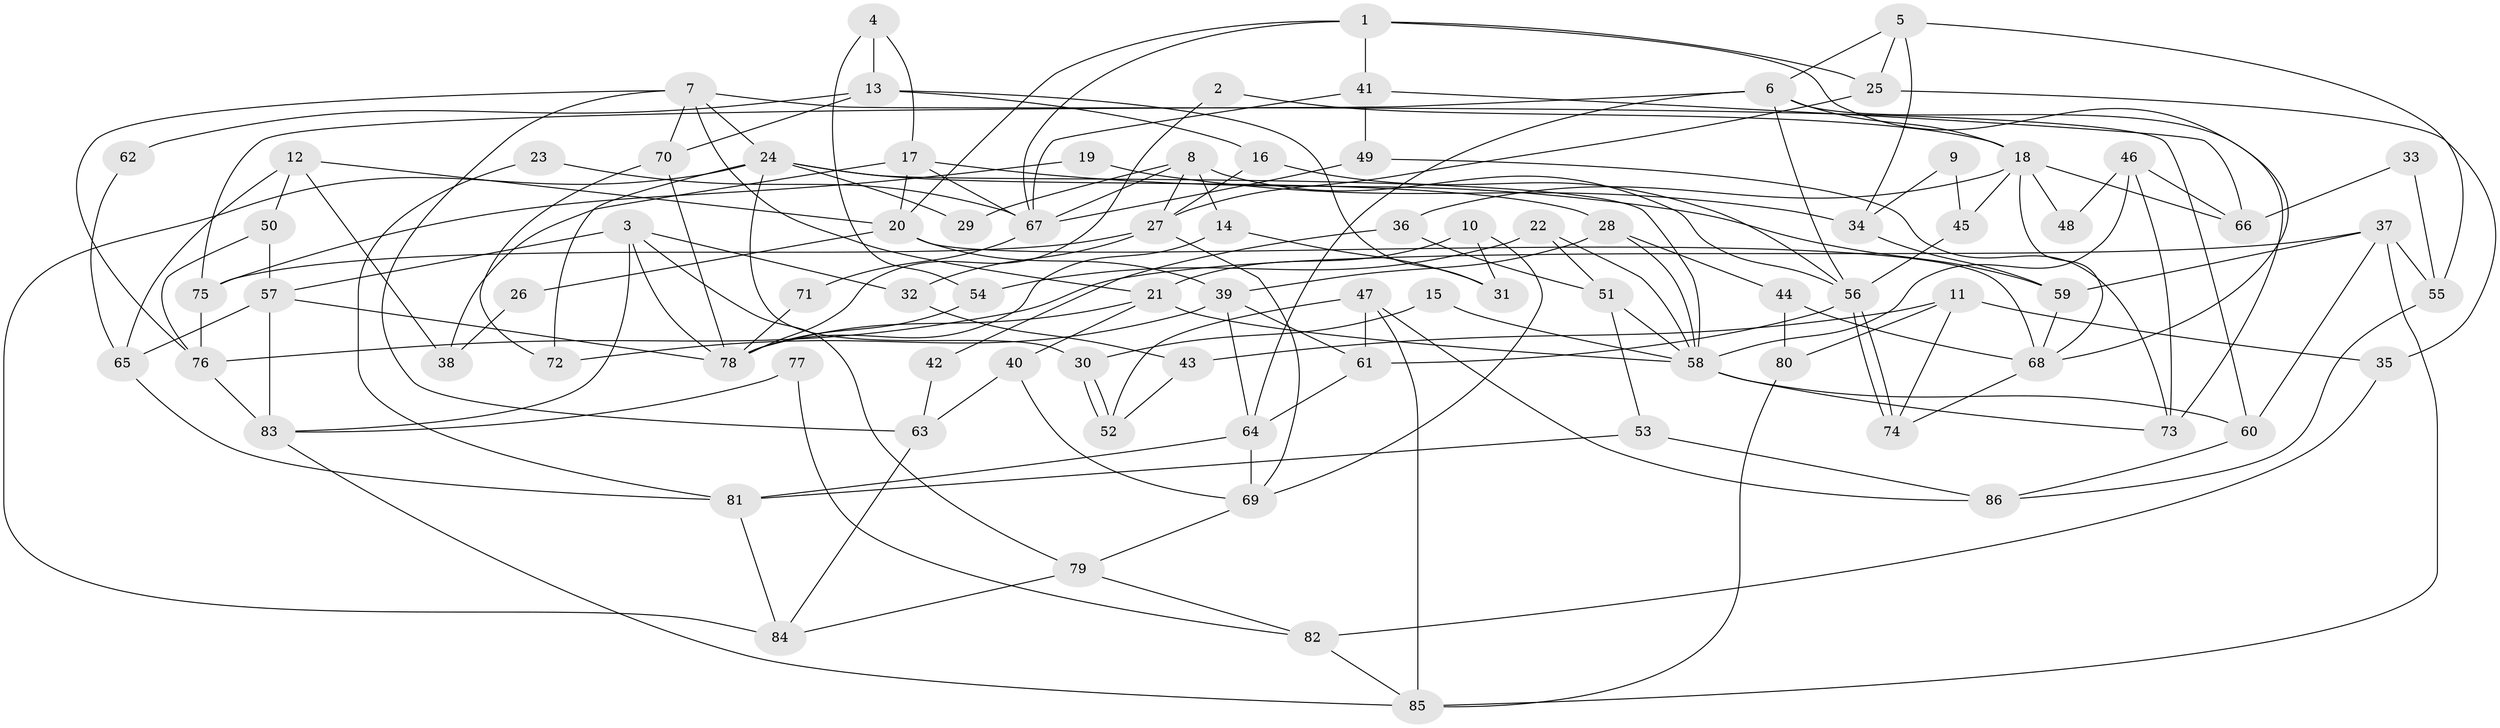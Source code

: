 // coarse degree distribution, {4: 0.25806451612903225, 6: 0.08064516129032258, 9: 0.04838709677419355, 15: 0.016129032258064516, 5: 0.14516129032258066, 7: 0.03225806451612903, 2: 0.1935483870967742, 10: 0.03225806451612903, 3: 0.1774193548387097, 8: 0.016129032258064516}
// Generated by graph-tools (version 1.1) at 2025/51/03/04/25 22:51:13]
// undirected, 86 vertices, 172 edges
graph export_dot {
  node [color=gray90,style=filled];
  1;
  2;
  3;
  4;
  5;
  6;
  7;
  8;
  9;
  10;
  11;
  12;
  13;
  14;
  15;
  16;
  17;
  18;
  19;
  20;
  21;
  22;
  23;
  24;
  25;
  26;
  27;
  28;
  29;
  30;
  31;
  32;
  33;
  34;
  35;
  36;
  37;
  38;
  39;
  40;
  41;
  42;
  43;
  44;
  45;
  46;
  47;
  48;
  49;
  50;
  51;
  52;
  53;
  54;
  55;
  56;
  57;
  58;
  59;
  60;
  61;
  62;
  63;
  64;
  65;
  66;
  67;
  68;
  69;
  70;
  71;
  72;
  73;
  74;
  75;
  76;
  77;
  78;
  79;
  80;
  81;
  82;
  83;
  84;
  85;
  86;
  1 -- 67;
  1 -- 68;
  1 -- 20;
  1 -- 25;
  1 -- 41;
  2 -- 18;
  2 -- 78;
  3 -- 78;
  3 -- 83;
  3 -- 32;
  3 -- 57;
  3 -- 79;
  4 -- 54;
  4 -- 17;
  4 -- 13;
  5 -- 6;
  5 -- 25;
  5 -- 34;
  5 -- 55;
  6 -- 56;
  6 -- 64;
  6 -- 18;
  6 -- 73;
  6 -- 75;
  7 -- 24;
  7 -- 63;
  7 -- 21;
  7 -- 60;
  7 -- 70;
  7 -- 76;
  8 -- 56;
  8 -- 67;
  8 -- 14;
  8 -- 27;
  8 -- 29;
  9 -- 34;
  9 -- 45;
  10 -- 69;
  10 -- 21;
  10 -- 31;
  11 -- 74;
  11 -- 80;
  11 -- 35;
  11 -- 43;
  12 -- 65;
  12 -- 50;
  12 -- 20;
  12 -- 38;
  13 -- 31;
  13 -- 16;
  13 -- 62;
  13 -- 70;
  14 -- 78;
  14 -- 31;
  15 -- 58;
  15 -- 30;
  16 -- 56;
  16 -- 27;
  17 -- 20;
  17 -- 67;
  17 -- 38;
  17 -- 59;
  18 -- 68;
  18 -- 36;
  18 -- 45;
  18 -- 48;
  18 -- 66;
  19 -- 34;
  19 -- 75;
  20 -- 26;
  20 -- 39;
  20 -- 68;
  21 -- 78;
  21 -- 40;
  21 -- 58;
  22 -- 51;
  22 -- 58;
  22 -- 54;
  23 -- 81;
  23 -- 67;
  24 -- 72;
  24 -- 58;
  24 -- 28;
  24 -- 29;
  24 -- 30;
  24 -- 84;
  25 -- 27;
  25 -- 35;
  26 -- 38;
  27 -- 32;
  27 -- 69;
  27 -- 75;
  28 -- 58;
  28 -- 39;
  28 -- 44;
  30 -- 52;
  30 -- 52;
  32 -- 43;
  33 -- 66;
  33 -- 55;
  34 -- 59;
  35 -- 82;
  36 -- 51;
  36 -- 42;
  37 -- 76;
  37 -- 60;
  37 -- 55;
  37 -- 59;
  37 -- 85;
  39 -- 61;
  39 -- 64;
  39 -- 72;
  40 -- 69;
  40 -- 63;
  41 -- 66;
  41 -- 49;
  41 -- 67;
  42 -- 63;
  43 -- 52;
  44 -- 68;
  44 -- 80;
  45 -- 56;
  46 -- 58;
  46 -- 73;
  46 -- 48;
  46 -- 66;
  47 -- 61;
  47 -- 52;
  47 -- 85;
  47 -- 86;
  49 -- 73;
  49 -- 67;
  50 -- 76;
  50 -- 57;
  51 -- 53;
  51 -- 58;
  53 -- 81;
  53 -- 86;
  54 -- 78;
  55 -- 86;
  56 -- 61;
  56 -- 74;
  56 -- 74;
  57 -- 83;
  57 -- 65;
  57 -- 78;
  58 -- 60;
  58 -- 73;
  59 -- 68;
  60 -- 86;
  61 -- 64;
  62 -- 65;
  63 -- 84;
  64 -- 69;
  64 -- 81;
  65 -- 81;
  67 -- 71;
  68 -- 74;
  69 -- 79;
  70 -- 72;
  70 -- 78;
  71 -- 78;
  75 -- 76;
  76 -- 83;
  77 -- 82;
  77 -- 83;
  79 -- 82;
  79 -- 84;
  80 -- 85;
  81 -- 84;
  82 -- 85;
  83 -- 85;
}
